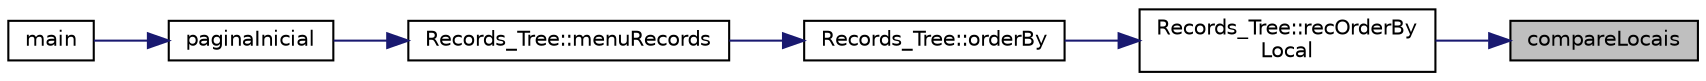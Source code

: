 digraph "compareLocais"
{
 // LATEX_PDF_SIZE
  edge [fontname="Helvetica",fontsize="10",labelfontname="Helvetica",labelfontsize="10"];
  node [fontname="Helvetica",fontsize="10",shape=record];
  rankdir="RL";
  Node1 [label="compareLocais",height=0.2,width=0.4,color="black", fillcolor="grey75", style="filled", fontcolor="black",tooltip=" "];
  Node1 -> Node2 [dir="back",color="midnightblue",fontsize="10",style="solid",fontname="Helvetica"];
  Node2 [label="Records_Tree::recOrderBy\lLocal",height=0.2,width=0.4,color="black", fillcolor="white", style="filled",URL="$class_records___tree.html#abdc192f72b9b585ad35bec5df60693d6",tooltip="Mostra todos os recordes ordenados pelo local."];
  Node2 -> Node3 [dir="back",color="midnightblue",fontsize="10",style="solid",fontname="Helvetica"];
  Node3 [label="Records_Tree::orderBy",height=0.2,width=0.4,color="black", fillcolor="white", style="filled",URL="$class_records___tree.html#a883a8a44b9ecbff708a637ae11310994",tooltip="Apenas chama a função de ordenacao que o utilizador escolher."];
  Node3 -> Node4 [dir="back",color="midnightblue",fontsize="10",style="solid",fontname="Helvetica"];
  Node4 [label="Records_Tree::menuRecords",height=0.2,width=0.4,color="black", fillcolor="white", style="filled",URL="$class_records___tree.html#abf6bb08b260f1e80be87f5788faa4276",tooltip="Esta função mostra as opções para interagir com a classe Records_Tree (Ver recordes,..."];
  Node4 -> Node5 [dir="back",color="midnightblue",fontsize="10",style="solid",fontname="Helvetica"];
  Node5 [label="paginaInicial",height=0.2,width=0.4,color="black", fillcolor="white", style="filled",URL="$menu_8h.html#a96dac07912e4edb4cb4e758e0130cf0d",tooltip="Esta função é o página inicial do programa. Todos os objetivos do projeto se fazem dentro desta funçã..."];
  Node5 -> Node6 [dir="back",color="midnightblue",fontsize="10",style="solid",fontname="Helvetica"];
  Node6 [label="main",height=0.2,width=0.4,color="black", fillcolor="white", style="filled",URL="$main_8cpp.html#ae66f6b31b5ad750f1fe042a706a4e3d4",tooltip=" "];
}
